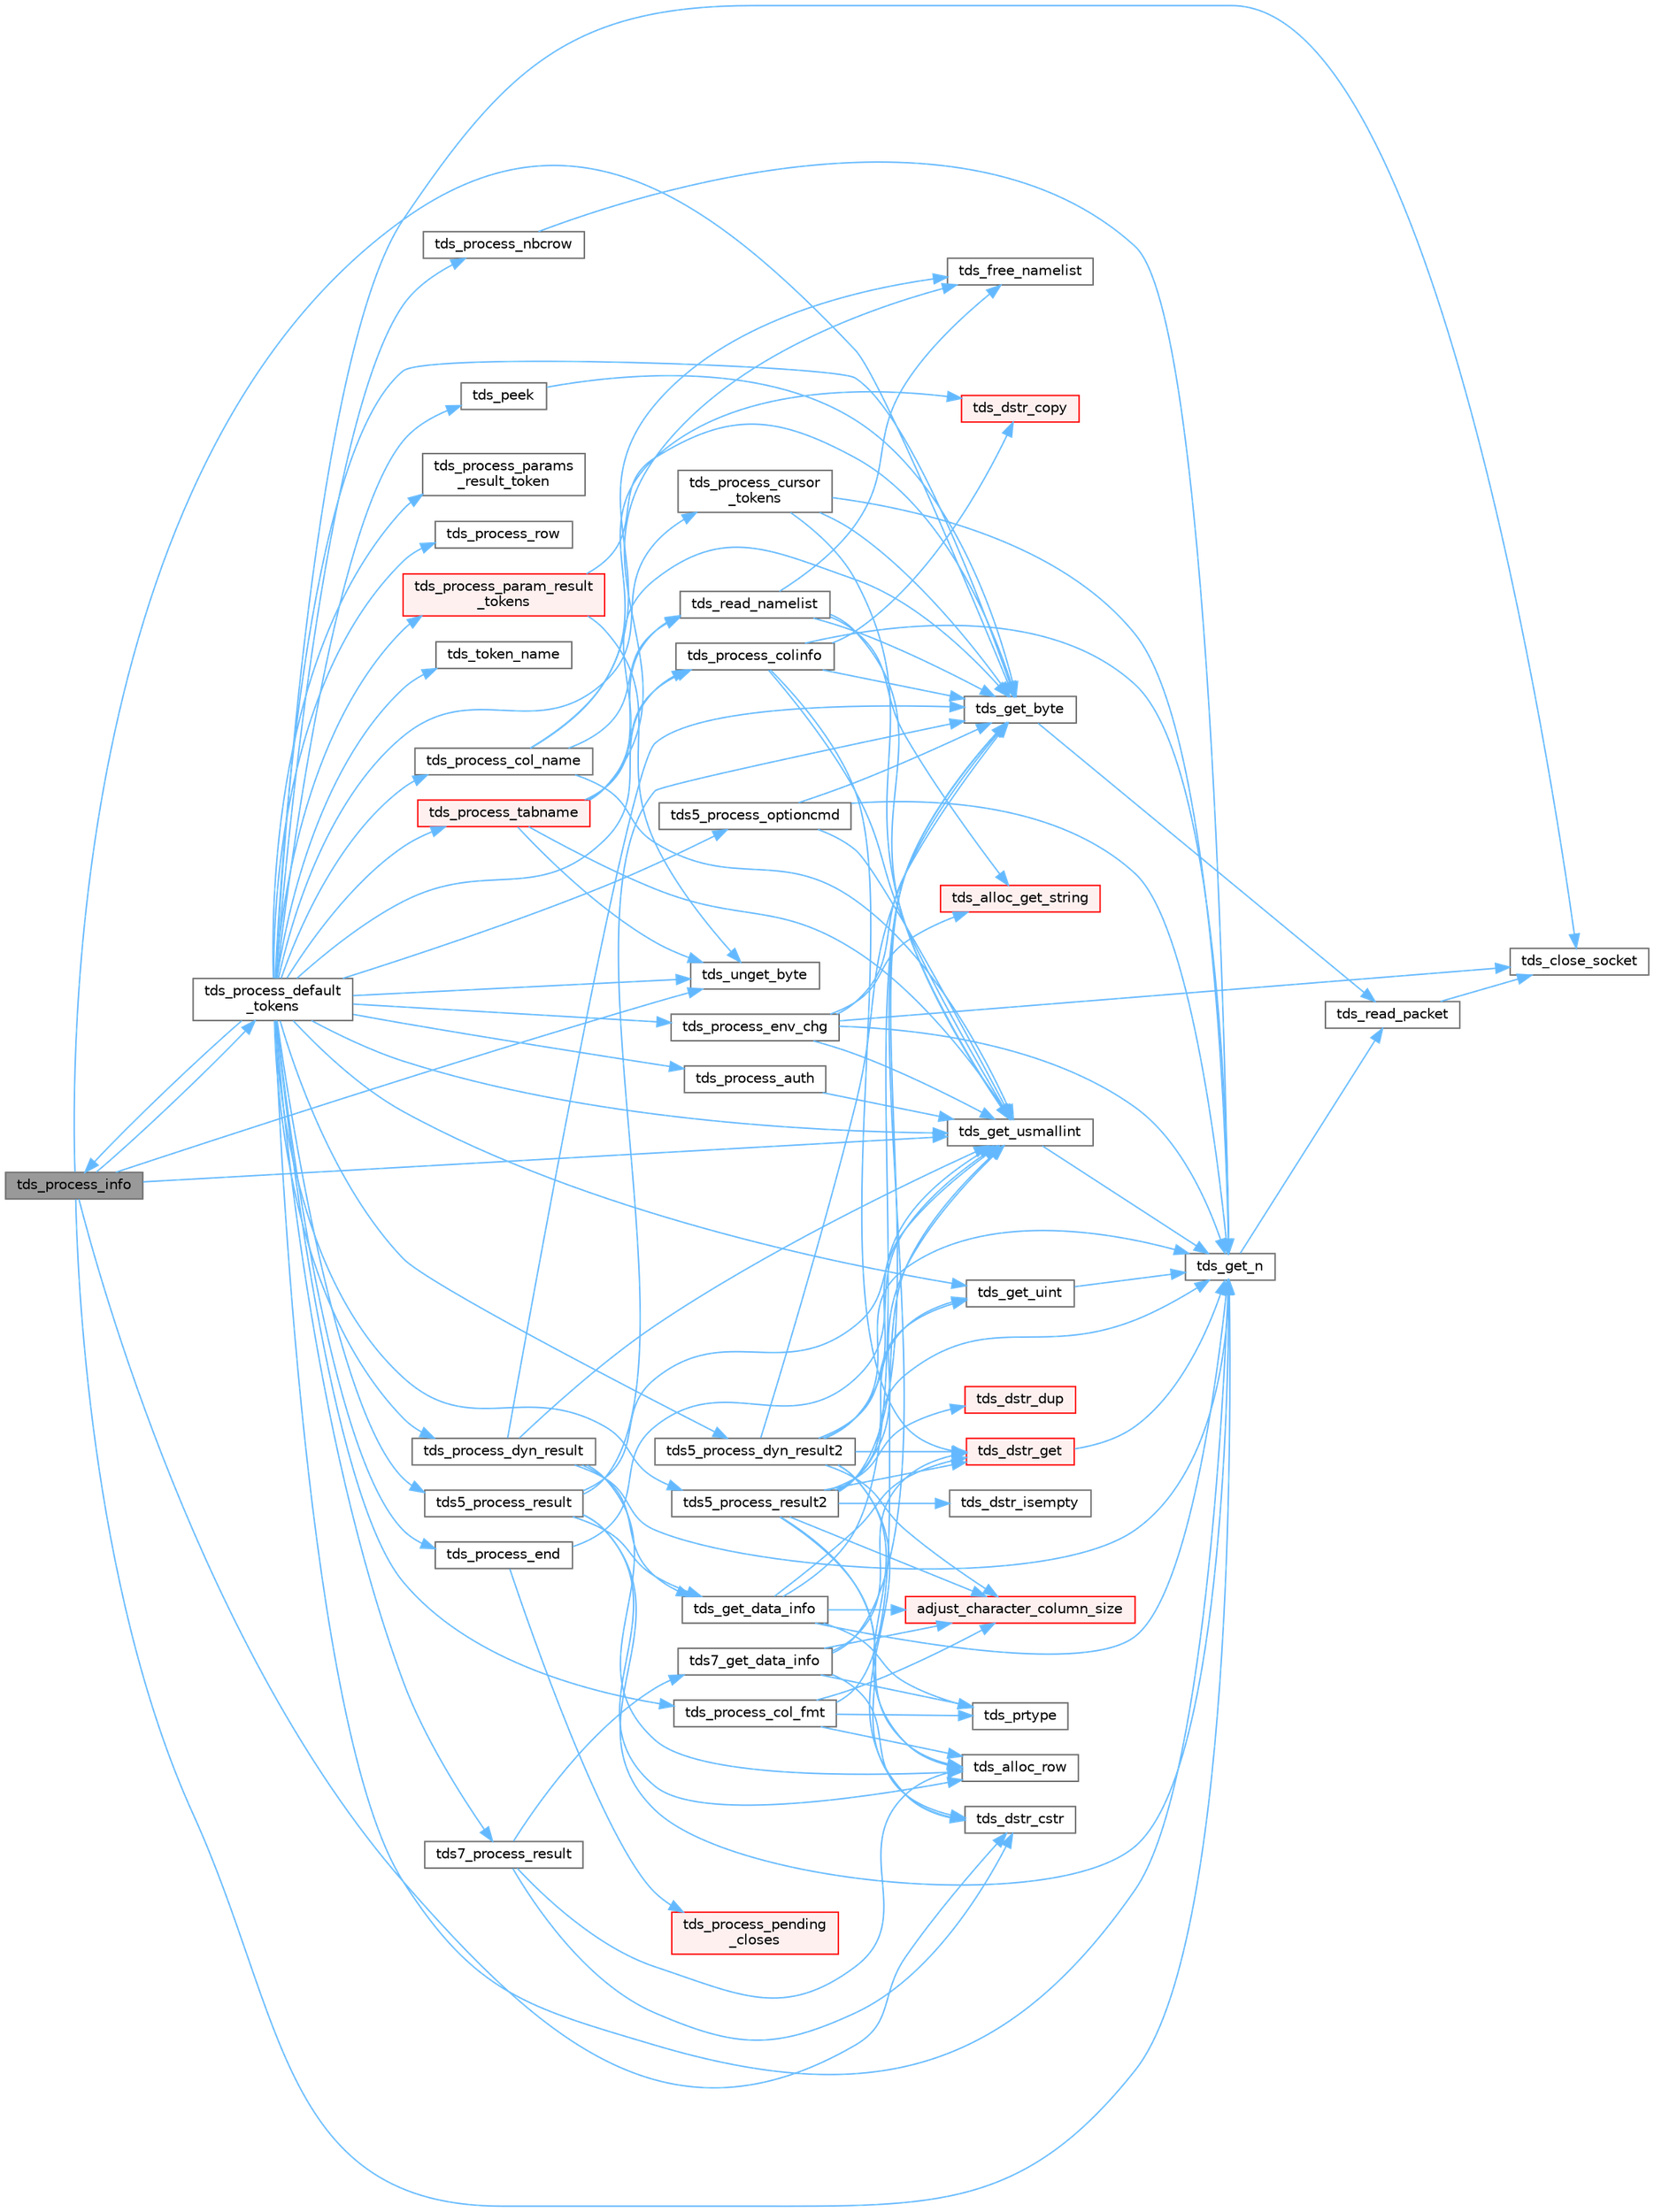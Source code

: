 digraph "tds_process_info"
{
 // LATEX_PDF_SIZE
  bgcolor="transparent";
  edge [fontname=Helvetica,fontsize=10,labelfontname=Helvetica,labelfontsize=10];
  node [fontname=Helvetica,fontsize=10,shape=box,height=0.2,width=0.4];
  rankdir="LR";
  Node1 [id="Node000001",label="tds_process_info",height=0.2,width=0.4,color="gray40", fillcolor="grey60", style="filled", fontcolor="black",tooltip="tds_process_info() is called for INFO, ERR, or EED tokens and is responsible for calling the CLI's me..."];
  Node1 -> Node2 [id="edge1_Node000001_Node000002",color="steelblue1",style="solid",tooltip=" "];
  Node2 [id="Node000002",label="tds_dstr_cstr",height=0.2,width=0.4,color="grey40", fillcolor="white", style="filled",URL="$a00581.html#gac536f0e4d77d3cff5702719362ec1766",tooltip="Returns a C version (NUL terminated string) of dstr."];
  Node1 -> Node3 [id="edge2_Node000001_Node000003",color="steelblue1",style="solid",tooltip=" "];
  Node3 [id="Node000003",label="tds_get_byte",height=0.2,width=0.4,color="grey40", fillcolor="white", style="filled",URL="$a00579.html#ga0cb72d3f6943795c39db1fa692be0a58",tooltip="Return a single byte from the input buffer."];
  Node3 -> Node4 [id="edge3_Node000003_Node000004",color="steelblue1",style="solid",tooltip=" "];
  Node4 [id="Node000004",label="tds_read_packet",height=0.2,width=0.4,color="grey40", fillcolor="white", style="filled",URL="$a00579.html#ga410619783bdf2bb60b0f27a5578e0e07",tooltip="Read in one 'packet' from the server."];
  Node4 -> Node5 [id="edge4_Node000004_Node000005",color="steelblue1",style="solid",tooltip=" "];
  Node5 [id="Node000005",label="tds_close_socket",height=0.2,width=0.4,color="grey40", fillcolor="white", style="filled",URL="$a00579.html#ga3e3f76009fce5ceedb2f42bb2c9aed2e",tooltip="Close current socket."];
  Node1 -> Node6 [id="edge5_Node000001_Node000006",color="steelblue1",style="solid",tooltip=" "];
  Node6 [id="Node000006",label="tds_get_n",height=0.2,width=0.4,color="grey40", fillcolor="white", style="filled",URL="$a00579.html#gae777dd57e8d1bb40349d7d7d8434fddf",tooltip="Get N bytes from the buffer and return them in the already allocated space   given to us."];
  Node6 -> Node4 [id="edge6_Node000006_Node000004",color="steelblue1",style="solid",tooltip=" "];
  Node1 -> Node7 [id="edge7_Node000001_Node000007",color="steelblue1",style="solid",tooltip=" "];
  Node7 [id="Node000007",label="tds_get_usmallint",height=0.2,width=0.4,color="grey40", fillcolor="white", style="filled",URL="$a00579.html#gad38aa5b9547817854ccba1fcc7855861",tooltip="Get an int16 from the server."];
  Node7 -> Node6 [id="edge8_Node000007_Node000006",color="steelblue1",style="solid",tooltip=" "];
  Node1 -> Node8 [id="edge9_Node000001_Node000008",color="steelblue1",style="solid",tooltip=" "];
  Node8 [id="Node000008",label="tds_process_default\l_tokens",height=0.2,width=0.4,color="grey40", fillcolor="white", style="filled",URL="$a00580.html#ga39453d084f3f780ac4602d4abf2839f7",tooltip="tds_process_default_tokens() is a catch all function that is called to process tokens not known to ot..."];
  Node8 -> Node9 [id="edge10_Node000008_Node000009",color="steelblue1",style="solid",tooltip=" "];
  Node9 [id="Node000009",label="tds5_process_dyn_result2",height=0.2,width=0.4,color="grey40", fillcolor="white", style="filled",URL="$a00580.html#gae688b515631141acfbc41bbb91c8b921",tooltip="Process new TDS 5.0 token for describing output parameters."];
  Node9 -> Node10 [id="edge11_Node000009_Node000010",color="steelblue1",style="solid",tooltip=" "];
  Node10 [id="Node000010",label="adjust_character_column_size",height=0.2,width=0.4,color="red", fillcolor="#FFF0F0", style="filled",URL="$a00580.html#ga91770634ce8c0d6f1fe007b45da186fd",tooltip="Adjust column size according to client's encoding."];
  Node9 -> Node16 [id="edge12_Node000009_Node000016",color="steelblue1",style="solid",tooltip=" "];
  Node16 [id="Node000016",label="tds_alloc_row",height=0.2,width=0.4,color="grey40", fillcolor="white", style="filled",URL="$a00577.html#ga1224fb9277112dc2ce12531d2b73b145",tooltip="Allocate space for row store return NULL on out of memory."];
  Node9 -> Node2 [id="edge13_Node000009_Node000002",color="steelblue1",style="solid",tooltip=" "];
  Node9 -> Node17 [id="edge14_Node000009_Node000017",color="steelblue1",style="solid",tooltip=" "];
  Node17 [id="Node000017",label="tds_dstr_get",height=0.2,width=0.4,color="red", fillcolor="#FFF0F0", style="filled",URL="$a00579.html#ga017c427e9599c031be5c555cb32abe2c",tooltip="Reads a string from wire and put in a DSTR."];
  Node17 -> Node6 [id="edge15_Node000017_Node000006",color="steelblue1",style="solid",tooltip=" "];
  Node9 -> Node3 [id="edge16_Node000009_Node000003",color="steelblue1",style="solid",tooltip=" "];
  Node9 -> Node6 [id="edge17_Node000009_Node000006",color="steelblue1",style="solid",tooltip=" "];
  Node9 -> Node30 [id="edge18_Node000009_Node000030",color="steelblue1",style="solid",tooltip=" "];
  Node30 [id="Node000030",label="tds_get_uint",height=0.2,width=0.4,color="grey40", fillcolor="white", style="filled",URL="$a00579.html#ga9ac121c269e203337a48c5bf8afc48c3",tooltip="Get an int32 from the server."];
  Node30 -> Node6 [id="edge19_Node000030_Node000006",color="steelblue1",style="solid",tooltip=" "];
  Node9 -> Node7 [id="edge20_Node000009_Node000007",color="steelblue1",style="solid",tooltip=" "];
  Node8 -> Node31 [id="edge21_Node000008_Node000031",color="steelblue1",style="solid",tooltip=" "];
  Node31 [id="Node000031",label="tds5_process_optioncmd",height=0.2,width=0.4,color="grey40", fillcolor="white", style="filled",URL="$a00580.html#gaa6a7e5aeb10a1322911c47be9c43e2d2",tooltip="Process option cmd results."];
  Node31 -> Node3 [id="edge22_Node000031_Node000003",color="steelblue1",style="solid",tooltip=" "];
  Node31 -> Node6 [id="edge23_Node000031_Node000006",color="steelblue1",style="solid",tooltip=" "];
  Node31 -> Node7 [id="edge24_Node000031_Node000007",color="steelblue1",style="solid",tooltip=" "];
  Node8 -> Node32 [id="edge25_Node000008_Node000032",color="steelblue1",style="solid",tooltip=" "];
  Node32 [id="Node000032",label="tds5_process_result",height=0.2,width=0.4,color="grey40", fillcolor="white", style="filled",URL="$a00580.html#ga547b2f48659f77a69aa802d861ac827d",tooltip="tds5_process_result() is the TDS 5.0 result set processing routine."];
  Node32 -> Node16 [id="edge26_Node000032_Node000016",color="steelblue1",style="solid",tooltip=" "];
  Node32 -> Node3 [id="edge27_Node000032_Node000003",color="steelblue1",style="solid",tooltip=" "];
  Node32 -> Node33 [id="edge28_Node000032_Node000033",color="steelblue1",style="solid",tooltip=" "];
  Node33 [id="Node000033",label="tds_get_data_info",height=0.2,width=0.4,color="grey40", fillcolor="white", style="filled",URL="$a00580.html#gad9b6b86f48be077fb44ac603845a0c27",tooltip="Reads data metadata from wire."];
  Node33 -> Node10 [id="edge29_Node000033_Node000010",color="steelblue1",style="solid",tooltip=" "];
  Node33 -> Node17 [id="edge30_Node000033_Node000017",color="steelblue1",style="solid",tooltip=" "];
  Node33 -> Node3 [id="edge31_Node000033_Node000003",color="steelblue1",style="solid",tooltip=" "];
  Node33 -> Node6 [id="edge32_Node000033_Node000006",color="steelblue1",style="solid",tooltip=" "];
  Node33 -> Node34 [id="edge33_Node000033_Node000034",color="steelblue1",style="solid",tooltip=" "];
  Node34 [id="Node000034",label="tds_prtype",height=0.2,width=0.4,color="grey40", fillcolor="white", style="filled",URL="$a00580.html#ga307f949194204f71f1a7e574424048b1",tooltip="Returns string representation of the given type."];
  Node32 -> Node6 [id="edge34_Node000032_Node000006",color="steelblue1",style="solid",tooltip=" "];
  Node32 -> Node7 [id="edge35_Node000032_Node000007",color="steelblue1",style="solid",tooltip=" "];
  Node8 -> Node35 [id="edge36_Node000008_Node000035",color="steelblue1",style="solid",tooltip=" "];
  Node35 [id="Node000035",label="tds5_process_result2",height=0.2,width=0.4,color="grey40", fillcolor="white", style="filled",URL="$a00580.html#gabe2bdd5a41ce067cb31aef18ff81cb1c",tooltip="tds5_process_result2() is the new TDS 5.0 result set processing routine."];
  Node35 -> Node10 [id="edge37_Node000035_Node000010",color="steelblue1",style="solid",tooltip=" "];
  Node35 -> Node16 [id="edge38_Node000035_Node000016",color="steelblue1",style="solid",tooltip=" "];
  Node35 -> Node2 [id="edge39_Node000035_Node000002",color="steelblue1",style="solid",tooltip=" "];
  Node35 -> Node36 [id="edge40_Node000035_Node000036",color="steelblue1",style="solid",tooltip=" "];
  Node36 [id="Node000036",label="tds_dstr_dup",height=0.2,width=0.4,color="red", fillcolor="#FFF0F0", style="filled",URL="$a00581.html#ga4e6d9fa6f9b9551a5a3390e10a5322e6",tooltip="Duplicate a string from another dynamic string."];
  Node35 -> Node17 [id="edge41_Node000035_Node000017",color="steelblue1",style="solid",tooltip=" "];
  Node35 -> Node38 [id="edge42_Node000035_Node000038",color="steelblue1",style="solid",tooltip=" "];
  Node38 [id="Node000038",label="tds_dstr_isempty",height=0.2,width=0.4,color="grey40", fillcolor="white", style="filled",URL="$a00581.html#ga197c6af67f2e7469d06c2aa055917b1e",tooltip="test if string is empty"];
  Node35 -> Node3 [id="edge43_Node000035_Node000003",color="steelblue1",style="solid",tooltip=" "];
  Node35 -> Node6 [id="edge44_Node000035_Node000006",color="steelblue1",style="solid",tooltip=" "];
  Node35 -> Node30 [id="edge45_Node000035_Node000030",color="steelblue1",style="solid",tooltip=" "];
  Node35 -> Node7 [id="edge46_Node000035_Node000007",color="steelblue1",style="solid",tooltip=" "];
  Node8 -> Node39 [id="edge47_Node000008_Node000039",color="steelblue1",style="solid",tooltip=" "];
  Node39 [id="Node000039",label="tds7_process_result",height=0.2,width=0.4,color="grey40", fillcolor="white", style="filled",URL="$a00580.html#gaca56fc22d65a24a96d1bef310ade73aa",tooltip="tds7_process_result() is the TDS 7.0 result set processing routine."];
  Node39 -> Node40 [id="edge48_Node000039_Node000040",color="steelblue1",style="solid",tooltip=" "];
  Node40 [id="Node000040",label="tds7_get_data_info",height=0.2,width=0.4,color="grey40", fillcolor="white", style="filled",URL="$a00580.html#ga07cee55fd522cca16fb59b7a8f0b1376",tooltip="Reads data information from wire."];
  Node40 -> Node10 [id="edge49_Node000040_Node000010",color="steelblue1",style="solid",tooltip=" "];
  Node40 -> Node2 [id="edge50_Node000040_Node000002",color="steelblue1",style="solid",tooltip=" "];
  Node40 -> Node17 [id="edge51_Node000040_Node000017",color="steelblue1",style="solid",tooltip=" "];
  Node40 -> Node3 [id="edge52_Node000040_Node000003",color="steelblue1",style="solid",tooltip=" "];
  Node40 -> Node34 [id="edge53_Node000040_Node000034",color="steelblue1",style="solid",tooltip=" "];
  Node39 -> Node16 [id="edge54_Node000039_Node000016",color="steelblue1",style="solid",tooltip=" "];
  Node39 -> Node2 [id="edge55_Node000039_Node000002",color="steelblue1",style="solid",tooltip=" "];
  Node8 -> Node5 [id="edge56_Node000008_Node000005",color="steelblue1",style="solid",tooltip=" "];
  Node8 -> Node3 [id="edge57_Node000008_Node000003",color="steelblue1",style="solid",tooltip=" "];
  Node8 -> Node6 [id="edge58_Node000008_Node000006",color="steelblue1",style="solid",tooltip=" "];
  Node8 -> Node30 [id="edge59_Node000008_Node000030",color="steelblue1",style="solid",tooltip=" "];
  Node8 -> Node7 [id="edge60_Node000008_Node000007",color="steelblue1",style="solid",tooltip=" "];
  Node8 -> Node41 [id="edge61_Node000008_Node000041",color="steelblue1",style="solid",tooltip=" "];
  Node41 [id="Node000041",label="tds_peek",height=0.2,width=0.4,color="grey40", fillcolor="white", style="filled",URL="$a00579.html#ga221e98a9c8be96ec6c8547891e1b53af",tooltip="Reads a byte from the TDS stream without removing it."];
  Node41 -> Node3 [id="edge62_Node000041_Node000003",color="steelblue1",style="solid",tooltip=" "];
  Node8 -> Node42 [id="edge63_Node000008_Node000042",color="steelblue1",style="solid",tooltip=" "];
  Node42 [id="Node000042",label="tds_process_auth",height=0.2,width=0.4,color="grey40", fillcolor="white", style="filled",URL="$a00580.html#ga4e1e52e09b0c27a9b9f53eb6b539afce",tooltip="Process authentication token."];
  Node42 -> Node7 [id="edge64_Node000042_Node000007",color="steelblue1",style="solid",tooltip=" "];
  Node8 -> Node43 [id="edge65_Node000008_Node000043",color="steelblue1",style="solid",tooltip=" "];
  Node43 [id="Node000043",label="tds_process_col_fmt",height=0.2,width=0.4,color="grey40", fillcolor="white", style="filled",URL="$a00580.html#ga4e3dd9d3614f5f0433b78b761dd68741",tooltip="tds_process_col_fmt() is the other half of result set processing under TDS 4.2."];
  Node43 -> Node10 [id="edge66_Node000043_Node000010",color="steelblue1",style="solid",tooltip=" "];
  Node43 -> Node16 [id="edge67_Node000043_Node000016",color="steelblue1",style="solid",tooltip=" "];
  Node43 -> Node7 [id="edge68_Node000043_Node000007",color="steelblue1",style="solid",tooltip=" "];
  Node43 -> Node34 [id="edge69_Node000043_Node000034",color="steelblue1",style="solid",tooltip=" "];
  Node8 -> Node44 [id="edge70_Node000008_Node000044",color="steelblue1",style="solid",tooltip=" "];
  Node44 [id="Node000044",label="tds_process_col_name",height=0.2,width=0.4,color="grey40", fillcolor="white", style="filled",URL="$a00580.html#ga905d2fa5e1b602817bd16bb0fcf9eadb",tooltip="tds_process_col_name() is one half of the result set under TDS 4.2 it contains all the column names,..."];
  Node44 -> Node45 [id="edge71_Node000044_Node000045",color="steelblue1",style="solid",tooltip=" "];
  Node45 [id="Node000045",label="tds_dstr_copy",height=0.2,width=0.4,color="red", fillcolor="#FFF0F0", style="filled",URL="$a00581.html#gad96366d9fa93bfc283cef1299fbe97ab",tooltip="copy a string from another"];
  Node44 -> Node46 [id="edge72_Node000044_Node000046",color="steelblue1",style="solid",tooltip=" "];
  Node46 [id="Node000046",label="tds_free_namelist",height=0.2,width=0.4,color="grey40", fillcolor="white", style="filled",URL="$a00580.html#ga21e9de33de9c8c492aa2f96c823596bb",tooltip="Frees list of names."];
  Node44 -> Node7 [id="edge73_Node000044_Node000007",color="steelblue1",style="solid",tooltip=" "];
  Node44 -> Node47 [id="edge74_Node000044_Node000047",color="steelblue1",style="solid",tooltip=" "];
  Node47 [id="Node000047",label="tds_read_namelist",height=0.2,width=0.4,color="grey40", fillcolor="white", style="filled",URL="$a00580.html#gaeaaed2ea1d8c827da1a0f5b419524ae1",tooltip="Reads list of names (usually table names)"];
  Node47 -> Node48 [id="edge75_Node000047_Node000048",color="steelblue1",style="solid",tooltip=" "];
  Node48 [id="Node000048",label="tds_alloc_get_string",height=0.2,width=0.4,color="red", fillcolor="#FFF0F0", style="filled",URL="$a00580.html#gafb26aba5d935e40b87b95e21a5185848",tooltip="Reads a string from wire in a new allocated buffer."];
  Node47 -> Node46 [id="edge76_Node000047_Node000046",color="steelblue1",style="solid",tooltip=" "];
  Node47 -> Node3 [id="edge77_Node000047_Node000003",color="steelblue1",style="solid",tooltip=" "];
  Node47 -> Node7 [id="edge78_Node000047_Node000007",color="steelblue1",style="solid",tooltip=" "];
  Node8 -> Node49 [id="edge79_Node000008_Node000049",color="steelblue1",style="solid",tooltip=" "];
  Node49 [id="Node000049",label="tds_process_colinfo",height=0.2,width=0.4,color="grey40", fillcolor="white", style="filled",URL="$a00580.html#ga22c7f413d43fc0d511e122a3de389166",tooltip="Reads column information."];
  Node49 -> Node45 [id="edge80_Node000049_Node000045",color="steelblue1",style="solid",tooltip=" "];
  Node49 -> Node17 [id="edge81_Node000049_Node000017",color="steelblue1",style="solid",tooltip=" "];
  Node49 -> Node3 [id="edge82_Node000049_Node000003",color="steelblue1",style="solid",tooltip=" "];
  Node49 -> Node6 [id="edge83_Node000049_Node000006",color="steelblue1",style="solid",tooltip=" "];
  Node49 -> Node7 [id="edge84_Node000049_Node000007",color="steelblue1",style="solid",tooltip=" "];
  Node8 -> Node50 [id="edge85_Node000008_Node000050",color="steelblue1",style="solid",tooltip=" "];
  Node50 [id="Node000050",label="tds_process_cursor\l_tokens",height=0.2,width=0.4,color="grey40", fillcolor="white", style="filled",URL="$a00580.html#ga315d875d90c64d12d61fc9e33b4dee96",tooltip="Reads cursor command results."];
  Node50 -> Node3 [id="edge86_Node000050_Node000003",color="steelblue1",style="solid",tooltip=" "];
  Node50 -> Node6 [id="edge87_Node000050_Node000006",color="steelblue1",style="solid",tooltip=" "];
  Node50 -> Node7 [id="edge88_Node000050_Node000007",color="steelblue1",style="solid",tooltip=" "];
  Node8 -> Node51 [id="edge89_Node000008_Node000051",color="steelblue1",style="solid",tooltip=" "];
  Node51 [id="Node000051",label="tds_process_dyn_result",height=0.2,width=0.4,color="grey40", fillcolor="white", style="filled",URL="$a00580.html#ga416cf119c1d4a0fca27dc5b50c261358",tooltip="Process results from dynamic."];
  Node51 -> Node16 [id="edge90_Node000051_Node000016",color="steelblue1",style="solid",tooltip=" "];
  Node51 -> Node3 [id="edge91_Node000051_Node000003",color="steelblue1",style="solid",tooltip=" "];
  Node51 -> Node33 [id="edge92_Node000051_Node000033",color="steelblue1",style="solid",tooltip=" "];
  Node51 -> Node6 [id="edge93_Node000051_Node000006",color="steelblue1",style="solid",tooltip=" "];
  Node51 -> Node7 [id="edge94_Node000051_Node000007",color="steelblue1",style="solid",tooltip=" "];
  Node8 -> Node52 [id="edge95_Node000008_Node000052",color="steelblue1",style="solid",tooltip=" "];
  Node52 [id="Node000052",label="tds_process_end",height=0.2,width=0.4,color="grey40", fillcolor="white", style="filled",URL="$a00580.html#ga7a081cf9bb8f04ead12f0299fb7c4cd9",tooltip="tds_process_end() processes any of the DONE, DONEPROC, or DONEINPROC tokens."];
  Node52 -> Node7 [id="edge96_Node000052_Node000007",color="steelblue1",style="solid",tooltip=" "];
  Node52 -> Node53 [id="edge97_Node000052_Node000053",color="steelblue1",style="solid",tooltip=" "];
  Node53 [id="Node000053",label="tds_process_pending\l_closes",height=0.2,width=0.4,color="red", fillcolor="#FFF0F0", style="filled",URL="$a00580.html#ga69902dffb299d62a799888e0fa3ccd68",tooltip="Attempt to close all deferred closes (dynamics and cursors)."];
  Node8 -> Node96 [id="edge98_Node000008_Node000096",color="steelblue1",style="solid",tooltip=" "];
  Node96 [id="Node000096",label="tds_process_env_chg",height=0.2,width=0.4,color="grey40", fillcolor="white", style="filled",URL="$a00580.html#ga3e1b4df4410a86a563a8c155e7799720",tooltip="tds_process_env_chg() when ever certain things change on the server, such as database,..."];
  Node96 -> Node48 [id="edge99_Node000096_Node000048",color="steelblue1",style="solid",tooltip=" "];
  Node96 -> Node5 [id="edge100_Node000096_Node000005",color="steelblue1",style="solid",tooltip=" "];
  Node96 -> Node3 [id="edge101_Node000096_Node000003",color="steelblue1",style="solid",tooltip=" "];
  Node96 -> Node6 [id="edge102_Node000096_Node000006",color="steelblue1",style="solid",tooltip=" "];
  Node96 -> Node7 [id="edge103_Node000096_Node000007",color="steelblue1",style="solid",tooltip=" "];
  Node8 -> Node1 [id="edge104_Node000008_Node000001",color="steelblue1",style="solid",tooltip=" "];
  Node8 -> Node68 [id="edge105_Node000008_Node000068",color="steelblue1",style="solid",tooltip=" "];
  Node68 [id="Node000068",label="tds_process_nbcrow",height=0.2,width=0.4,color="grey40", fillcolor="white", style="filled",URL="$a00580.html#gaf7264c9eb3aa7a73358a4c65f02d3d3c",tooltip="tds_process_nbcrow() processes rows and places them in the row buffer."];
  Node68 -> Node6 [id="edge106_Node000068_Node000006",color="steelblue1",style="solid",tooltip=" "];
  Node8 -> Node73 [id="edge107_Node000008_Node000073",color="steelblue1",style="solid",tooltip=" "];
  Node73 [id="Node000073",label="tds_process_param_result\l_tokens",height=0.2,width=0.4,color="red", fillcolor="#FFF0F0", style="filled",URL="$a00580.html#ga9fdef8228d29cab7fa9098f07fa73fba",tooltip="Process parameters from networks."];
  Node73 -> Node3 [id="edge108_Node000073_Node000003",color="steelblue1",style="solid",tooltip=" "];
  Node73 -> Node74 [id="edge109_Node000073_Node000074",color="steelblue1",style="solid",tooltip=" "];
  Node74 [id="Node000074",label="tds_unget_byte",height=0.2,width=0.4,color="grey40", fillcolor="white", style="filled",URL="$a00579.html#gad70d59fb317d098b0c9fd29dd77131a8",tooltip="Unget will always work as long as you don't call it twice in a row."];
  Node8 -> Node75 [id="edge110_Node000008_Node000075",color="steelblue1",style="solid",tooltip=" "];
  Node75 [id="Node000075",label="tds_process_params\l_result_token",height=0.2,width=0.4,color="grey40", fillcolor="white", style="filled",URL="$a00580.html#ga7b18c0911a9dc69939577b39eb64725d",tooltip="tds_process_params_result_token() processes params on TDS5."];
  Node8 -> Node76 [id="edge111_Node000008_Node000076",color="steelblue1",style="solid",tooltip=" "];
  Node76 [id="Node000076",label="tds_process_row",height=0.2,width=0.4,color="grey40", fillcolor="white", style="filled",URL="$a00580.html#gaad814dd6e35aee8332035d06dc8b5d65",tooltip="tds_process_row() processes rows and places them in the row buffer."];
  Node8 -> Node77 [id="edge112_Node000008_Node000077",color="steelblue1",style="solid",tooltip=" "];
  Node77 [id="Node000077",label="tds_process_tabname",height=0.2,width=0.4,color="red", fillcolor="#FFF0F0", style="filled",URL="$a00580.html#gaeec59bca9bd0c5388e245f0d19d9c81a",tooltip="Process list of table from network."];
  Node77 -> Node46 [id="edge113_Node000077_Node000046",color="steelblue1",style="solid",tooltip=" "];
  Node77 -> Node3 [id="edge114_Node000077_Node000003",color="steelblue1",style="solid",tooltip=" "];
  Node77 -> Node7 [id="edge115_Node000077_Node000007",color="steelblue1",style="solid",tooltip=" "];
  Node77 -> Node49 [id="edge116_Node000077_Node000049",color="steelblue1",style="solid",tooltip=" "];
  Node77 -> Node47 [id="edge117_Node000077_Node000047",color="steelblue1",style="solid",tooltip=" "];
  Node77 -> Node74 [id="edge118_Node000077_Node000074",color="steelblue1",style="solid",tooltip=" "];
  Node8 -> Node82 [id="edge119_Node000008_Node000082",color="steelblue1",style="solid",tooltip=" "];
  Node82 [id="Node000082",label="tds_token_name",height=0.2,width=0.4,color="grey40", fillcolor="white", style="filled",URL="$a00580.html#ga7f24a7af985cd320788122e98072b7af",tooltip="Returns string representation for a given token type."];
  Node8 -> Node74 [id="edge120_Node000008_Node000074",color="steelblue1",style="solid",tooltip=" "];
  Node1 -> Node74 [id="edge121_Node000001_Node000074",color="steelblue1",style="solid",tooltip=" "];
}
